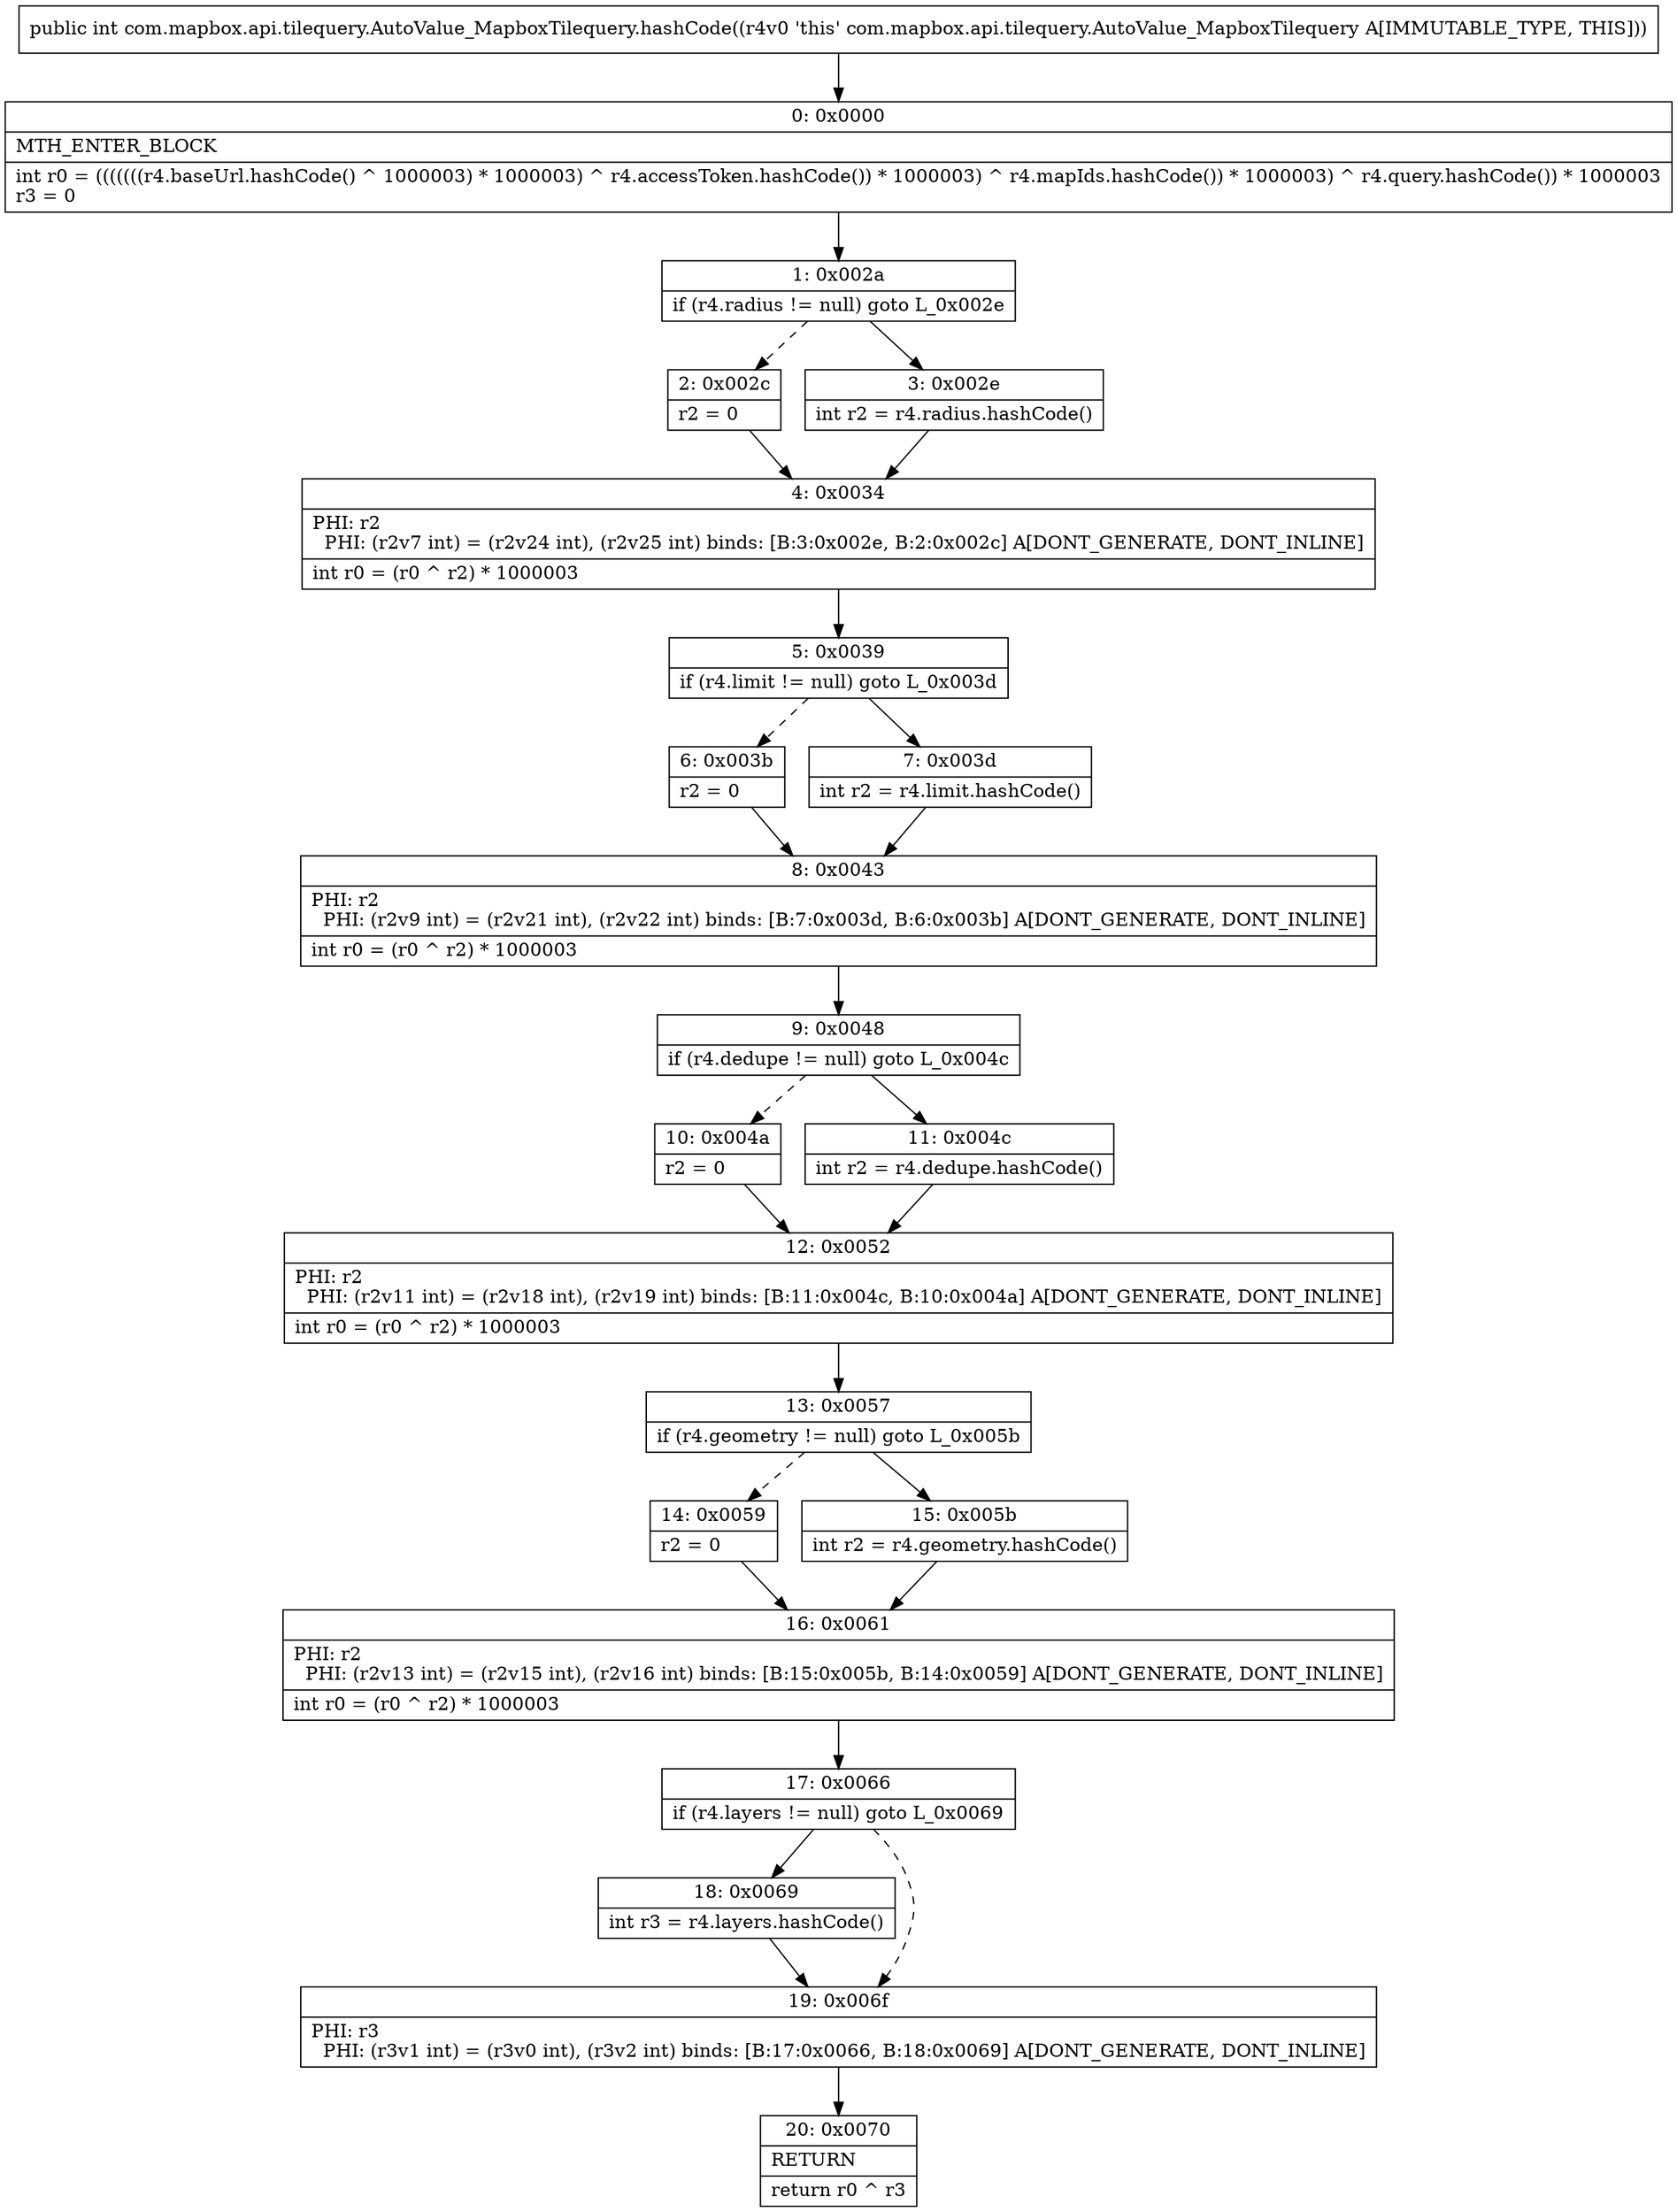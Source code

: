 digraph "CFG forcom.mapbox.api.tilequery.AutoValue_MapboxTilequery.hashCode()I" {
Node_0 [shape=record,label="{0\:\ 0x0000|MTH_ENTER_BLOCK\l|int r0 = (((((((r4.baseUrl.hashCode() ^ 1000003) * 1000003) ^ r4.accessToken.hashCode()) * 1000003) ^ r4.mapIds.hashCode()) * 1000003) ^ r4.query.hashCode()) * 1000003\lr3 = 0\l}"];
Node_1 [shape=record,label="{1\:\ 0x002a|if (r4.radius != null) goto L_0x002e\l}"];
Node_2 [shape=record,label="{2\:\ 0x002c|r2 = 0\l}"];
Node_3 [shape=record,label="{3\:\ 0x002e|int r2 = r4.radius.hashCode()\l}"];
Node_4 [shape=record,label="{4\:\ 0x0034|PHI: r2 \l  PHI: (r2v7 int) = (r2v24 int), (r2v25 int) binds: [B:3:0x002e, B:2:0x002c] A[DONT_GENERATE, DONT_INLINE]\l|int r0 = (r0 ^ r2) * 1000003\l}"];
Node_5 [shape=record,label="{5\:\ 0x0039|if (r4.limit != null) goto L_0x003d\l}"];
Node_6 [shape=record,label="{6\:\ 0x003b|r2 = 0\l}"];
Node_7 [shape=record,label="{7\:\ 0x003d|int r2 = r4.limit.hashCode()\l}"];
Node_8 [shape=record,label="{8\:\ 0x0043|PHI: r2 \l  PHI: (r2v9 int) = (r2v21 int), (r2v22 int) binds: [B:7:0x003d, B:6:0x003b] A[DONT_GENERATE, DONT_INLINE]\l|int r0 = (r0 ^ r2) * 1000003\l}"];
Node_9 [shape=record,label="{9\:\ 0x0048|if (r4.dedupe != null) goto L_0x004c\l}"];
Node_10 [shape=record,label="{10\:\ 0x004a|r2 = 0\l}"];
Node_11 [shape=record,label="{11\:\ 0x004c|int r2 = r4.dedupe.hashCode()\l}"];
Node_12 [shape=record,label="{12\:\ 0x0052|PHI: r2 \l  PHI: (r2v11 int) = (r2v18 int), (r2v19 int) binds: [B:11:0x004c, B:10:0x004a] A[DONT_GENERATE, DONT_INLINE]\l|int r0 = (r0 ^ r2) * 1000003\l}"];
Node_13 [shape=record,label="{13\:\ 0x0057|if (r4.geometry != null) goto L_0x005b\l}"];
Node_14 [shape=record,label="{14\:\ 0x0059|r2 = 0\l}"];
Node_15 [shape=record,label="{15\:\ 0x005b|int r2 = r4.geometry.hashCode()\l}"];
Node_16 [shape=record,label="{16\:\ 0x0061|PHI: r2 \l  PHI: (r2v13 int) = (r2v15 int), (r2v16 int) binds: [B:15:0x005b, B:14:0x0059] A[DONT_GENERATE, DONT_INLINE]\l|int r0 = (r0 ^ r2) * 1000003\l}"];
Node_17 [shape=record,label="{17\:\ 0x0066|if (r4.layers != null) goto L_0x0069\l}"];
Node_18 [shape=record,label="{18\:\ 0x0069|int r3 = r4.layers.hashCode()\l}"];
Node_19 [shape=record,label="{19\:\ 0x006f|PHI: r3 \l  PHI: (r3v1 int) = (r3v0 int), (r3v2 int) binds: [B:17:0x0066, B:18:0x0069] A[DONT_GENERATE, DONT_INLINE]\l}"];
Node_20 [shape=record,label="{20\:\ 0x0070|RETURN\l|return r0 ^ r3\l}"];
MethodNode[shape=record,label="{public int com.mapbox.api.tilequery.AutoValue_MapboxTilequery.hashCode((r4v0 'this' com.mapbox.api.tilequery.AutoValue_MapboxTilequery A[IMMUTABLE_TYPE, THIS])) }"];
MethodNode -> Node_0;
Node_0 -> Node_1;
Node_1 -> Node_2[style=dashed];
Node_1 -> Node_3;
Node_2 -> Node_4;
Node_3 -> Node_4;
Node_4 -> Node_5;
Node_5 -> Node_6[style=dashed];
Node_5 -> Node_7;
Node_6 -> Node_8;
Node_7 -> Node_8;
Node_8 -> Node_9;
Node_9 -> Node_10[style=dashed];
Node_9 -> Node_11;
Node_10 -> Node_12;
Node_11 -> Node_12;
Node_12 -> Node_13;
Node_13 -> Node_14[style=dashed];
Node_13 -> Node_15;
Node_14 -> Node_16;
Node_15 -> Node_16;
Node_16 -> Node_17;
Node_17 -> Node_18;
Node_17 -> Node_19[style=dashed];
Node_18 -> Node_19;
Node_19 -> Node_20;
}

